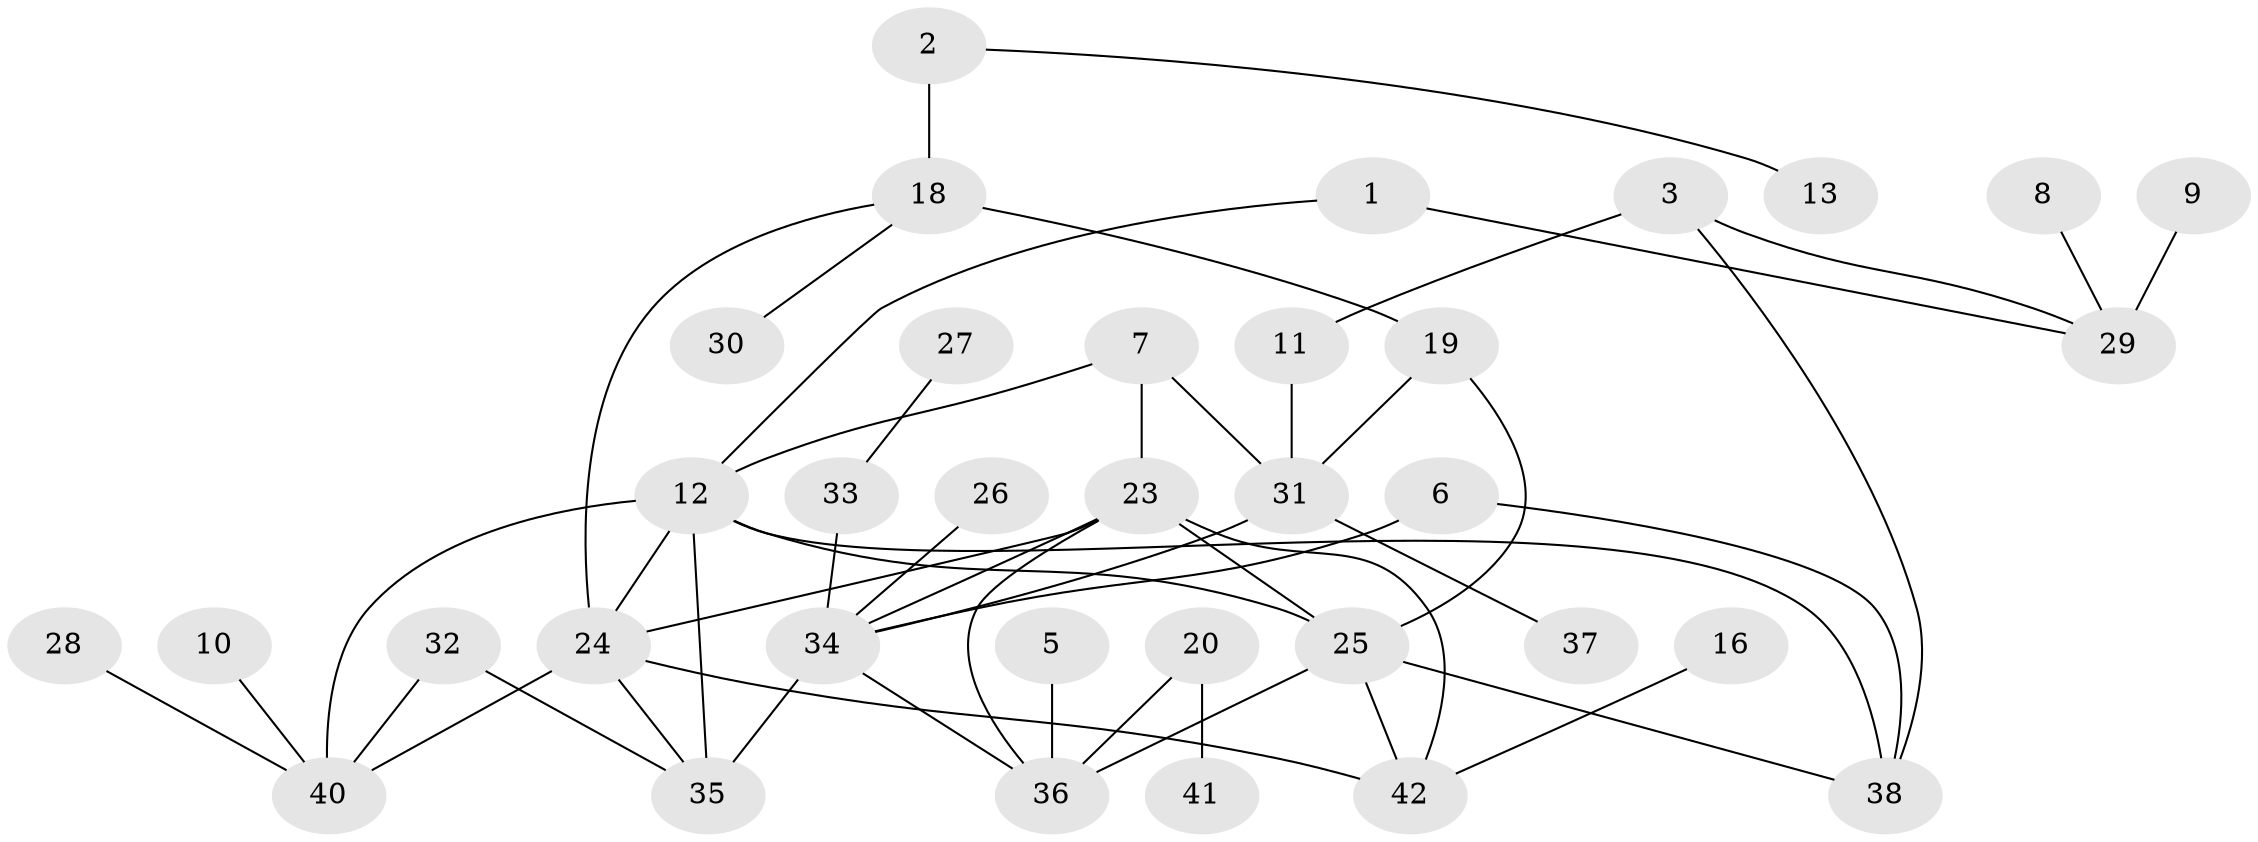 // original degree distribution, {5: 0.058823529411764705, 2: 0.25882352941176473, 4: 0.11764705882352941, 1: 0.2823529411764706, 3: 0.15294117647058825, 0: 0.09411764705882353, 7: 0.023529411764705882, 6: 0.011764705882352941}
// Generated by graph-tools (version 1.1) at 2025/00/03/09/25 03:00:53]
// undirected, 35 vertices, 51 edges
graph export_dot {
graph [start="1"]
  node [color=gray90,style=filled];
  1;
  2;
  3;
  5;
  6;
  7;
  8;
  9;
  10;
  11;
  12;
  13;
  16;
  18;
  19;
  20;
  23;
  24;
  25;
  26;
  27;
  28;
  29;
  30;
  31;
  32;
  33;
  34;
  35;
  36;
  37;
  38;
  40;
  41;
  42;
  1 -- 12 [weight=1.0];
  1 -- 29 [weight=1.0];
  2 -- 13 [weight=1.0];
  2 -- 18 [weight=2.0];
  3 -- 11 [weight=1.0];
  3 -- 29 [weight=1.0];
  3 -- 38 [weight=1.0];
  5 -- 36 [weight=1.0];
  6 -- 34 [weight=1.0];
  6 -- 38 [weight=1.0];
  7 -- 12 [weight=1.0];
  7 -- 23 [weight=1.0];
  7 -- 31 [weight=1.0];
  8 -- 29 [weight=1.0];
  9 -- 29 [weight=1.0];
  10 -- 40 [weight=1.0];
  11 -- 31 [weight=1.0];
  12 -- 24 [weight=1.0];
  12 -- 25 [weight=1.0];
  12 -- 35 [weight=1.0];
  12 -- 38 [weight=1.0];
  12 -- 40 [weight=1.0];
  16 -- 42 [weight=1.0];
  18 -- 19 [weight=1.0];
  18 -- 24 [weight=1.0];
  18 -- 30 [weight=1.0];
  19 -- 25 [weight=1.0];
  19 -- 31 [weight=1.0];
  20 -- 36 [weight=1.0];
  20 -- 41 [weight=1.0];
  23 -- 24 [weight=1.0];
  23 -- 25 [weight=1.0];
  23 -- 34 [weight=1.0];
  23 -- 36 [weight=1.0];
  23 -- 42 [weight=1.0];
  24 -- 35 [weight=1.0];
  24 -- 40 [weight=1.0];
  24 -- 42 [weight=1.0];
  25 -- 36 [weight=1.0];
  25 -- 38 [weight=1.0];
  25 -- 42 [weight=1.0];
  26 -- 34 [weight=1.0];
  27 -- 33 [weight=1.0];
  28 -- 40 [weight=1.0];
  31 -- 34 [weight=2.0];
  31 -- 37 [weight=1.0];
  32 -- 35 [weight=1.0];
  32 -- 40 [weight=1.0];
  33 -- 34 [weight=1.0];
  34 -- 35 [weight=2.0];
  34 -- 36 [weight=1.0];
}
